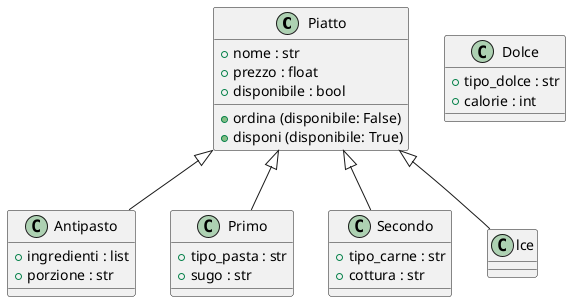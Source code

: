 @startuml es 8

class Piatto{
    + nome : str
    + prezzo : float
    + disponibile : bool
    + ordina (disponibile: False)
    + disponi (disponibile: True)
}

class Antipasto{
    + ingredienti : list
    + porzione : str
}

class Primo{
    + tipo_pasta : str
    + sugo : str
}

class Secondo{
    + tipo_carne : str
    + cottura : str
}

class Dolce{
    + tipo_dolce : str
    + calorie : int
}
Piatto<|--Antipasto
Piatto<|--Primo
Piatto<|--Secondo
Piatto<|--Dolce
@enduml